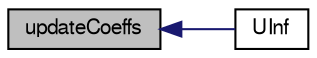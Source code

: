 digraph "updateCoeffs"
{
  bgcolor="transparent";
  edge [fontname="FreeSans",fontsize="10",labelfontname="FreeSans",labelfontsize="10"];
  node [fontname="FreeSans",fontsize="10",shape=record];
  rankdir="LR";
  Node82 [label="updateCoeffs",height=0.2,width=0.4,color="black", fillcolor="grey75", style="filled", fontcolor="black"];
  Node82 -> Node83 [dir="back",color="midnightblue",fontsize="10",style="solid",fontname="FreeSans"];
  Node83 [label="UInf",height=0.2,width=0.4,color="black",URL="$a21950.html#a2e7a840f3b25ffebb3d29d8058d0914e",tooltip="Return reference to the velocity at infinity to allow adjustment. "];
}
